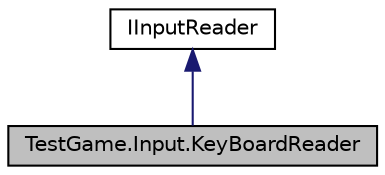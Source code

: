 digraph "TestGame.Input.KeyBoardReader"
{
 // LATEX_PDF_SIZE
  edge [fontname="Helvetica",fontsize="10",labelfontname="Helvetica",labelfontsize="10"];
  node [fontname="Helvetica",fontsize="10",shape=record];
  Node1 [label="TestGame.Input.KeyBoardReader",height=0.2,width=0.4,color="black", fillcolor="grey75", style="filled", fontcolor="black",tooltip=" "];
  Node2 -> Node1 [dir="back",color="midnightblue",fontsize="10",style="solid",fontname="Helvetica"];
  Node2 [label="IInputReader",height=0.2,width=0.4,color="black", fillcolor="white", style="filled",URL="$d7/ddf/interface_test_game_1_1_input_1_1_i_input_reader.html",tooltip=" "];
}
